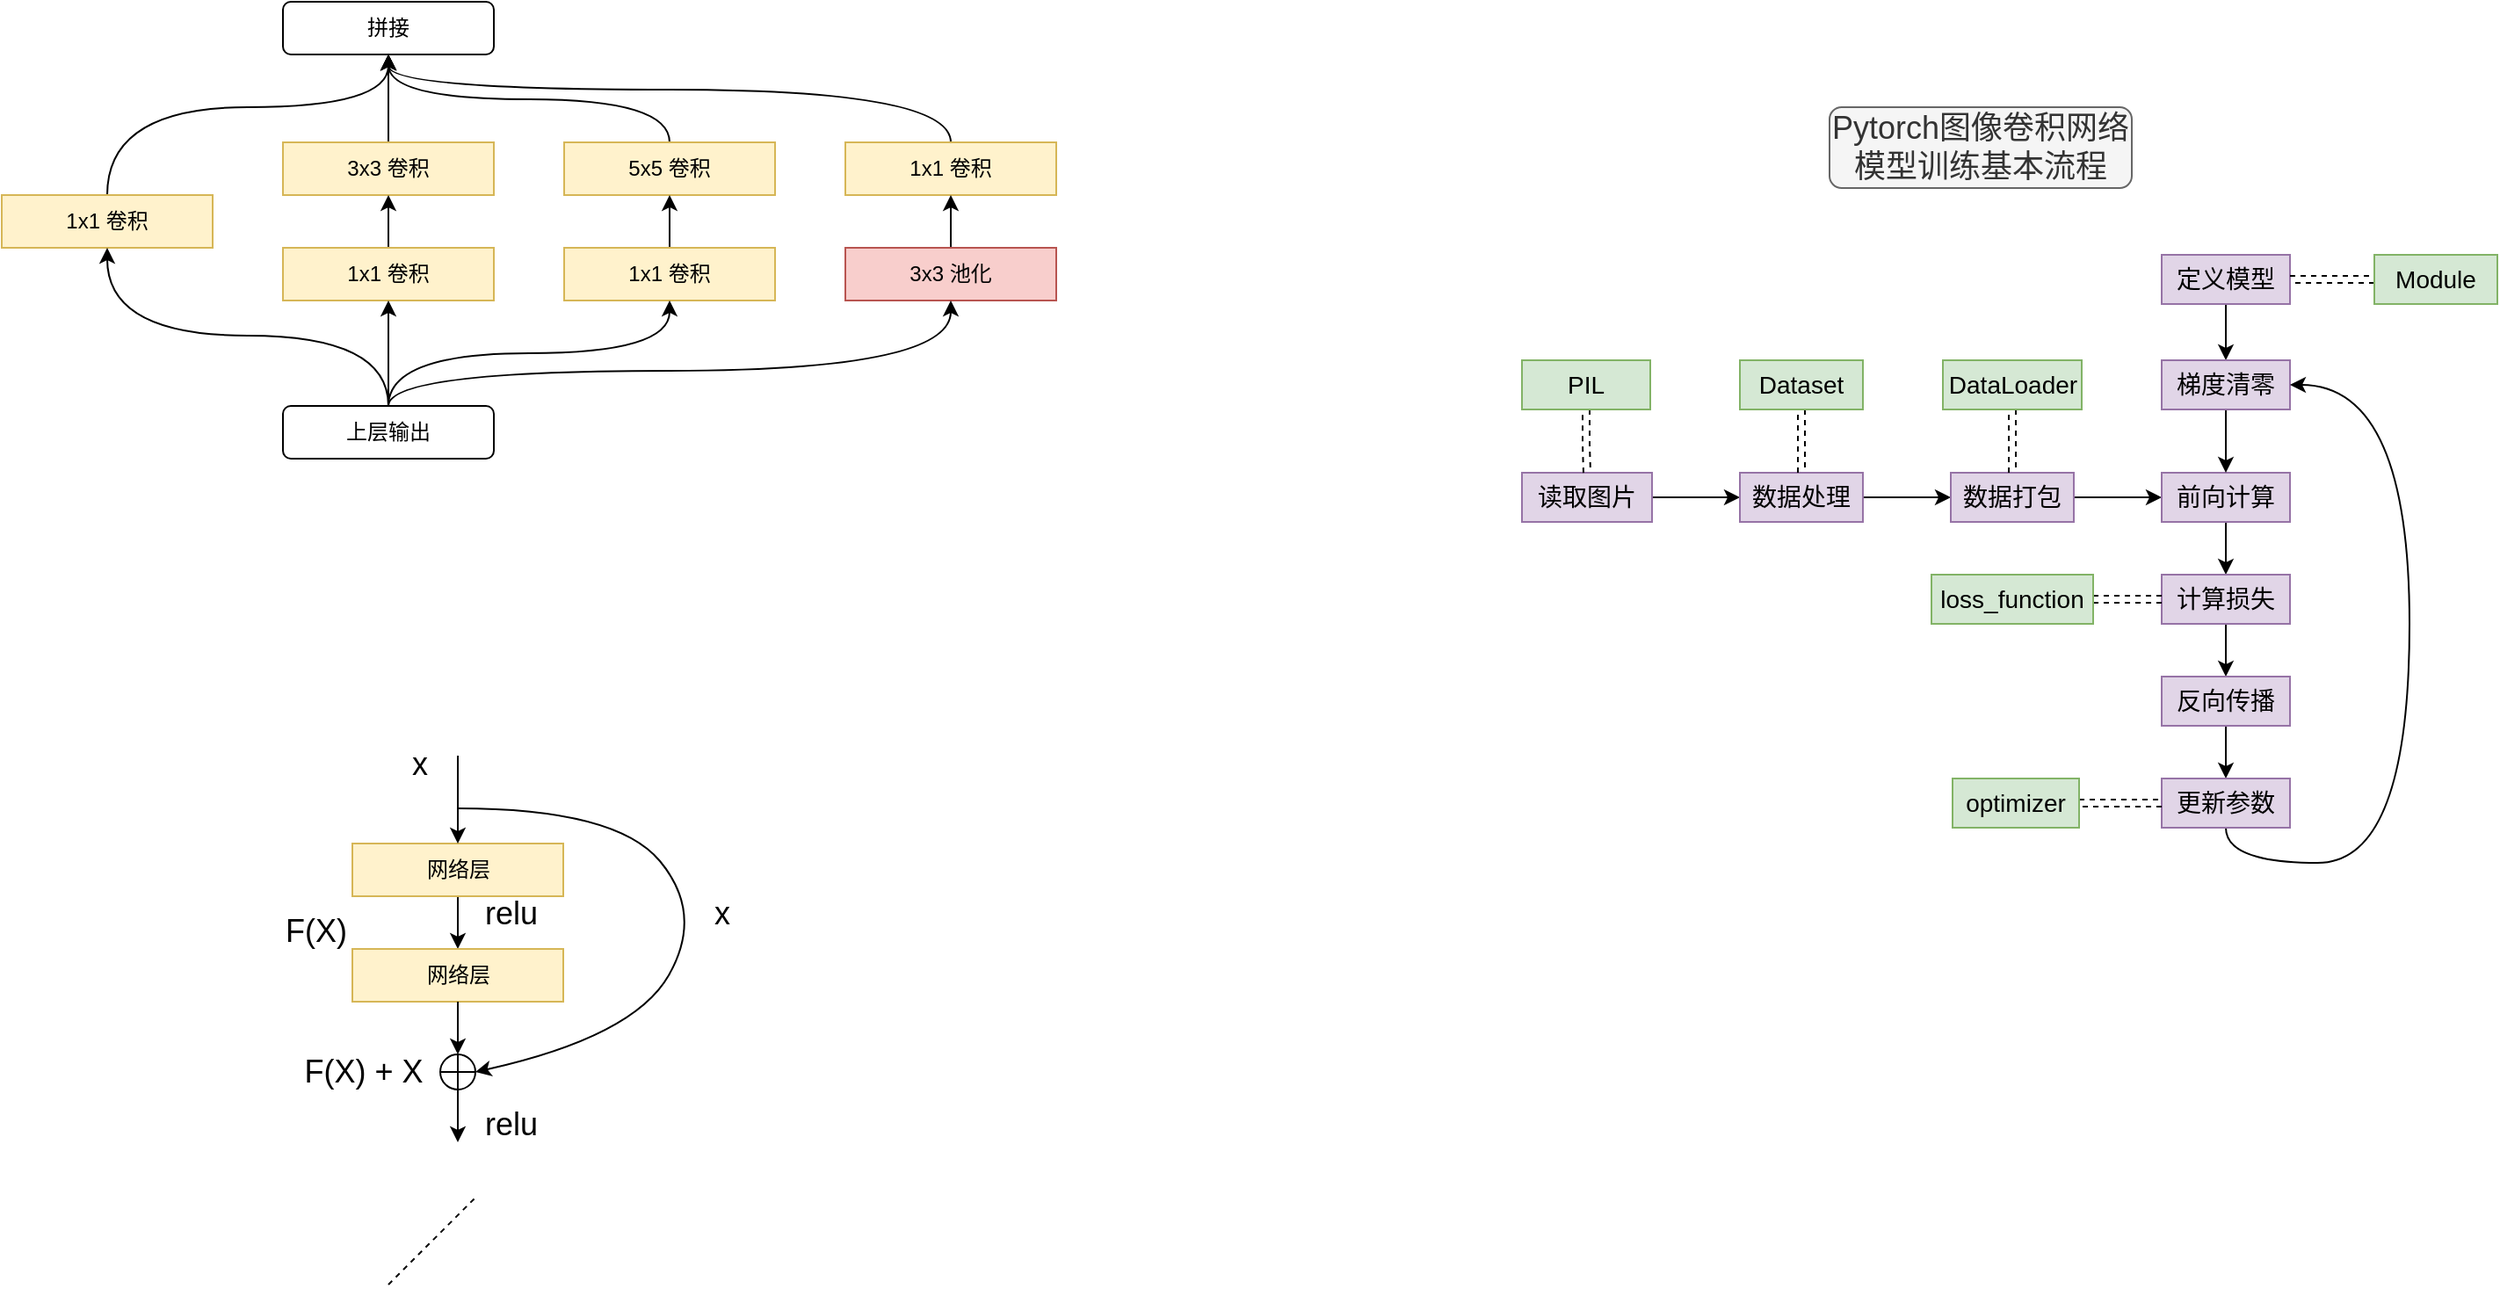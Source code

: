 <mxfile pages="1" version="11.2.8" type="github"><diagram id="anMaQUs2u8C3WaBxHiCY" name="Page-1"><mxGraphModel dx="1408" dy="699" grid="1" gridSize="10" guides="1" tooltips="1" connect="1" arrows="1" fold="1" page="1" pageScale="1" pageWidth="827" pageHeight="1169" math="0" shadow="0"><root><mxCell id="0"/><mxCell id="1" parent="0"/><mxCell id="5oGIOZy7qL1BQLj07pls-21" style="edgeStyle=orthogonalEdgeStyle;rounded=0;orthogonalLoop=1;jettySize=auto;html=1;exitX=0.5;exitY=0;exitDx=0;exitDy=0;entryX=0.5;entryY=1;entryDx=0;entryDy=0;" parent="1" source="5oGIOZy7qL1BQLj07pls-2" target="5oGIOZy7qL1BQLj07pls-9" edge="1"><mxGeometry relative="1" as="geometry"/></mxCell><mxCell id="5oGIOZy7qL1BQLj07pls-27" value="" style="edgeStyle=orthogonalEdgeStyle;orthogonalLoop=1;jettySize=auto;html=1;curved=1;" parent="1" source="5oGIOZy7qL1BQLj07pls-2" target="5oGIOZy7qL1BQLj07pls-9" edge="1"><mxGeometry relative="1" as="geometry"/></mxCell><mxCell id="5oGIOZy7qL1BQLj07pls-2" value="3x3 卷积" style="rounded=0;whiteSpace=wrap;html=1;fillColor=#fff2cc;strokeColor=#d6b656;" parent="1" vertex="1"><mxGeometry x="240" y="240" width="120" height="30" as="geometry"/></mxCell><mxCell id="5oGIOZy7qL1BQLj07pls-22" style="edgeStyle=orthogonalEdgeStyle;orthogonalLoop=1;jettySize=auto;html=1;exitX=0.5;exitY=0;exitDx=0;exitDy=0;curved=1;" parent="1" source="5oGIOZy7qL1BQLj07pls-3" edge="1"><mxGeometry relative="1" as="geometry"><mxPoint x="300" y="190" as="targetPoint"/></mxGeometry></mxCell><mxCell id="5oGIOZy7qL1BQLj07pls-3" value="5x5 卷积" style="rounded=0;whiteSpace=wrap;html=1;fillColor=#fff2cc;strokeColor=#d6b656;" parent="1" vertex="1"><mxGeometry x="400" y="240" width="120" height="30" as="geometry"/></mxCell><mxCell id="5oGIOZy7qL1BQLj07pls-23" style="edgeStyle=orthogonalEdgeStyle;orthogonalLoop=1;jettySize=auto;html=1;exitX=0.5;exitY=0;exitDx=0;exitDy=0;curved=1;" parent="1" source="5oGIOZy7qL1BQLj07pls-4" edge="1"><mxGeometry relative="1" as="geometry"><mxPoint x="300" y="190" as="targetPoint"/><Array as="points"><mxPoint x="620" y="210"/><mxPoint x="300" y="210"/></Array></mxGeometry></mxCell><mxCell id="5oGIOZy7qL1BQLj07pls-4" value="1x1 卷积" style="rounded=0;whiteSpace=wrap;html=1;fillColor=#fff2cc;strokeColor=#d6b656;" parent="1" vertex="1"><mxGeometry x="560" y="240" width="120" height="30" as="geometry"/></mxCell><mxCell id="5oGIOZy7qL1BQLj07pls-16" style="edgeStyle=orthogonalEdgeStyle;rounded=0;orthogonalLoop=1;jettySize=auto;html=1;exitX=0.5;exitY=0;exitDx=0;exitDy=0;entryX=0.5;entryY=1;entryDx=0;entryDy=0;" parent="1" source="5oGIOZy7qL1BQLj07pls-5" target="5oGIOZy7qL1BQLj07pls-2" edge="1"><mxGeometry relative="1" as="geometry"/></mxCell><mxCell id="5oGIOZy7qL1BQLj07pls-5" value="1x1 卷积" style="rounded=0;whiteSpace=wrap;html=1;fillColor=#fff2cc;strokeColor=#d6b656;" parent="1" vertex="1"><mxGeometry x="240" y="300" width="120" height="30" as="geometry"/></mxCell><mxCell id="5oGIOZy7qL1BQLj07pls-19" style="edgeStyle=orthogonalEdgeStyle;rounded=0;orthogonalLoop=1;jettySize=auto;html=1;exitX=0.5;exitY=0;exitDx=0;exitDy=0;entryX=0.5;entryY=1;entryDx=0;entryDy=0;" parent="1" source="5oGIOZy7qL1BQLj07pls-6" target="5oGIOZy7qL1BQLj07pls-3" edge="1"><mxGeometry relative="1" as="geometry"/></mxCell><mxCell id="5oGIOZy7qL1BQLj07pls-6" value="1x1 卷积" style="rounded=0;whiteSpace=wrap;html=1;fillColor=#fff2cc;strokeColor=#d6b656;" parent="1" vertex="1"><mxGeometry x="400" y="300" width="120" height="30" as="geometry"/></mxCell><mxCell id="5oGIOZy7qL1BQLj07pls-20" style="edgeStyle=orthogonalEdgeStyle;rounded=0;orthogonalLoop=1;jettySize=auto;html=1;exitX=0.5;exitY=0;exitDx=0;exitDy=0;entryX=0.5;entryY=1;entryDx=0;entryDy=0;" parent="1" source="5oGIOZy7qL1BQLj07pls-7" target="5oGIOZy7qL1BQLj07pls-4" edge="1"><mxGeometry relative="1" as="geometry"/></mxCell><mxCell id="5oGIOZy7qL1BQLj07pls-7" value="3x3 池化" style="rounded=0;whiteSpace=wrap;html=1;fillColor=#f8cecc;strokeColor=#b85450;" parent="1" vertex="1"><mxGeometry x="560" y="300" width="120" height="30" as="geometry"/></mxCell><mxCell id="5oGIOZy7qL1BQLj07pls-24" style="edgeStyle=orthogonalEdgeStyle;orthogonalLoop=1;jettySize=auto;html=1;exitX=0.5;exitY=0;exitDx=0;exitDy=0;entryX=0.5;entryY=1;entryDx=0;entryDy=0;curved=1;" parent="1" source="5oGIOZy7qL1BQLj07pls-8" target="5oGIOZy7qL1BQLj07pls-9" edge="1"><mxGeometry relative="1" as="geometry"><Array as="points"><mxPoint x="140" y="220"/><mxPoint x="300" y="220"/></Array></mxGeometry></mxCell><mxCell id="5oGIOZy7qL1BQLj07pls-8" value="1x1 卷积" style="rounded=0;whiteSpace=wrap;html=1;fillColor=#fff2cc;strokeColor=#d6b656;" parent="1" vertex="1"><mxGeometry x="80" y="270" width="120" height="30" as="geometry"/></mxCell><mxCell id="5oGIOZy7qL1BQLj07pls-9" value="拼接" style="rounded=1;whiteSpace=wrap;html=1;" parent="1" vertex="1"><mxGeometry x="240" y="160" width="120" height="30" as="geometry"/></mxCell><mxCell id="5oGIOZy7qL1BQLj07pls-12" style="edgeStyle=orthogonalEdgeStyle;orthogonalLoop=1;jettySize=auto;html=1;exitX=0.5;exitY=0;exitDx=0;exitDy=0;entryX=0.5;entryY=1;entryDx=0;entryDy=0;curved=1;" parent="1" source="5oGIOZy7qL1BQLj07pls-10" target="5oGIOZy7qL1BQLj07pls-5" edge="1"><mxGeometry relative="1" as="geometry"/></mxCell><mxCell id="5oGIOZy7qL1BQLj07pls-13" style="edgeStyle=orthogonalEdgeStyle;orthogonalLoop=1;jettySize=auto;html=1;exitX=0.5;exitY=0;exitDx=0;exitDy=0;entryX=0.5;entryY=1;entryDx=0;entryDy=0;curved=1;" parent="1" source="5oGIOZy7qL1BQLj07pls-10" target="5oGIOZy7qL1BQLj07pls-6" edge="1"><mxGeometry relative="1" as="geometry"/></mxCell><mxCell id="5oGIOZy7qL1BQLj07pls-14" style="edgeStyle=orthogonalEdgeStyle;orthogonalLoop=1;jettySize=auto;html=1;exitX=0.5;exitY=0;exitDx=0;exitDy=0;entryX=0.5;entryY=1;entryDx=0;entryDy=0;curved=1;" parent="1" source="5oGIOZy7qL1BQLj07pls-10" target="5oGIOZy7qL1BQLj07pls-7" edge="1"><mxGeometry relative="1" as="geometry"><Array as="points"><mxPoint x="300" y="370"/><mxPoint x="620" y="370"/></Array></mxGeometry></mxCell><mxCell id="5oGIOZy7qL1BQLj07pls-15" style="edgeStyle=orthogonalEdgeStyle;orthogonalLoop=1;jettySize=auto;html=1;exitX=0.5;exitY=0;exitDx=0;exitDy=0;entryX=0.5;entryY=1;entryDx=0;entryDy=0;curved=1;" parent="1" source="5oGIOZy7qL1BQLj07pls-10" target="5oGIOZy7qL1BQLj07pls-8" edge="1"><mxGeometry relative="1" as="geometry"><Array as="points"><mxPoint x="300" y="350"/><mxPoint x="140" y="350"/></Array></mxGeometry></mxCell><mxCell id="5oGIOZy7qL1BQLj07pls-10" value="上层输出" style="rounded=1;whiteSpace=wrap;html=1;" parent="1" vertex="1"><mxGeometry x="240" y="390" width="120" height="30" as="geometry"/></mxCell><mxCell id="vIks33bnxPQX8k0uQy13-7" style="edgeStyle=orthogonalEdgeStyle;rounded=0;orthogonalLoop=1;jettySize=auto;html=1;exitX=0.5;exitY=1;exitDx=0;exitDy=0;entryX=0.5;entryY=0;entryDx=0;entryDy=0;fontSize=18;" edge="1" parent="1" source="vIks33bnxPQX8k0uQy13-2" target="vIks33bnxPQX8k0uQy13-3"><mxGeometry relative="1" as="geometry"/></mxCell><mxCell id="vIks33bnxPQX8k0uQy13-2" value="网络层" style="rounded=0;whiteSpace=wrap;html=1;fillColor=#fff2cc;strokeColor=#d6b656;" vertex="1" parent="1"><mxGeometry x="279.5" y="639" width="120" height="30" as="geometry"/></mxCell><mxCell id="vIks33bnxPQX8k0uQy13-8" style="edgeStyle=orthogonalEdgeStyle;rounded=0;orthogonalLoop=1;jettySize=auto;html=1;exitX=0.5;exitY=1;exitDx=0;exitDy=0;fontSize=18;" edge="1" parent="1" source="vIks33bnxPQX8k0uQy13-12"><mxGeometry relative="1" as="geometry"><mxPoint x="339.5" y="809" as="targetPoint"/></mxGeometry></mxCell><mxCell id="vIks33bnxPQX8k0uQy13-3" value="网络层" style="rounded=0;whiteSpace=wrap;html=1;fillColor=#fff2cc;strokeColor=#d6b656;" vertex="1" parent="1"><mxGeometry x="279.5" y="699" width="120" height="30" as="geometry"/></mxCell><mxCell id="vIks33bnxPQX8k0uQy13-4" value="" style="endArrow=classic;html=1;entryX=0.5;entryY=0;entryDx=0;entryDy=0;" edge="1" parent="1" target="vIks33bnxPQX8k0uQy13-2"><mxGeometry width="50" height="50" relative="1" as="geometry"><mxPoint x="339.5" y="589" as="sourcePoint"/><mxPoint x="169.5" y="749" as="targetPoint"/></mxGeometry></mxCell><mxCell id="vIks33bnxPQX8k0uQy13-5" value="x" style="text;html=1;strokeColor=none;fillColor=none;align=center;verticalAlign=middle;whiteSpace=wrap;rounded=0;strokeWidth=1;fontSize=18;" vertex="1" parent="1"><mxGeometry x="298.5" y="584" width="38" height="20" as="geometry"/></mxCell><mxCell id="vIks33bnxPQX8k0uQy13-9" value="" style="endArrow=classic;html=1;fontSize=18;curved=1;entryX=1;entryY=0.5;entryDx=0;entryDy=0;" edge="1" parent="1" target="vIks33bnxPQX8k0uQy13-12"><mxGeometry width="50" height="50" relative="1" as="geometry"><mxPoint x="339.5" y="619" as="sourcePoint"/><mxPoint x="339.5" y="769" as="targetPoint"/><Array as="points"><mxPoint x="429.5" y="619"/><mxPoint x="479.5" y="679"/><mxPoint x="439.5" y="749"/></Array></mxGeometry></mxCell><mxCell id="vIks33bnxPQX8k0uQy13-10" value="x" style="text;html=1;strokeColor=none;fillColor=none;align=center;verticalAlign=middle;whiteSpace=wrap;rounded=0;strokeWidth=1;fontSize=18;" vertex="1" parent="1"><mxGeometry x="470.5" y="669" width="38" height="20" as="geometry"/></mxCell><mxCell id="vIks33bnxPQX8k0uQy13-11" value="relu" style="text;html=1;strokeColor=none;fillColor=none;align=center;verticalAlign=middle;whiteSpace=wrap;rounded=0;fontSize=18;" vertex="1" parent="1"><mxGeometry x="349.5" y="669" width="40" height="20" as="geometry"/></mxCell><mxCell id="vIks33bnxPQX8k0uQy13-12" value="" style="shape=orEllipse;perimeter=ellipsePerimeter;whiteSpace=wrap;html=1;backgroundOutline=1;strokeWidth=1;fontSize=18;" vertex="1" parent="1"><mxGeometry x="329.5" y="759" width="20" height="20" as="geometry"/></mxCell><mxCell id="vIks33bnxPQX8k0uQy13-13" style="edgeStyle=orthogonalEdgeStyle;rounded=0;orthogonalLoop=1;jettySize=auto;html=1;exitX=0.5;exitY=1;exitDx=0;exitDy=0;fontSize=18;" edge="1" parent="1" source="vIks33bnxPQX8k0uQy13-3" target="vIks33bnxPQX8k0uQy13-12"><mxGeometry relative="1" as="geometry"><mxPoint x="339.5" y="809" as="targetPoint"/><mxPoint x="339.5" y="729" as="sourcePoint"/></mxGeometry></mxCell><mxCell id="vIks33bnxPQX8k0uQy13-14" value="F(X)" style="text;html=1;strokeColor=none;fillColor=none;align=center;verticalAlign=middle;whiteSpace=wrap;rounded=0;strokeWidth=1;fontSize=18;" vertex="1" parent="1"><mxGeometry x="239.5" y="679" width="38" height="20" as="geometry"/></mxCell><mxCell id="vIks33bnxPQX8k0uQy13-15" value="F(X) + X" style="text;html=1;strokeColor=none;fillColor=none;align=center;verticalAlign=middle;whiteSpace=wrap;rounded=0;strokeWidth=1;fontSize=18;" vertex="1" parent="1"><mxGeometry x="245.5" y="759" width="80" height="20" as="geometry"/></mxCell><mxCell id="vIks33bnxPQX8k0uQy13-16" value="relu" style="text;html=1;strokeColor=none;fillColor=none;align=center;verticalAlign=middle;whiteSpace=wrap;rounded=0;fontSize=18;" vertex="1" parent="1"><mxGeometry x="349.5" y="789" width="40" height="20" as="geometry"/></mxCell><mxCell id="vIks33bnxPQX8k0uQy13-17" value="Pytorch图像卷积网络模型训练基本流程" style="rounded=1;whiteSpace=wrap;html=1;strokeWidth=1;fontSize=18;fillColor=#f5f5f5;strokeColor=#666666;fontColor=#333333;" vertex="1" parent="1"><mxGeometry x="1120" y="220" width="172" height="46" as="geometry"/></mxCell><mxCell id="vIks33bnxPQX8k0uQy13-38" style="edgeStyle=orthogonalEdgeStyle;curved=1;orthogonalLoop=1;jettySize=auto;html=1;exitX=1;exitY=0.5;exitDx=0;exitDy=0;entryX=0;entryY=0.5;entryDx=0;entryDy=0;fontSize=14;" edge="1" parent="1" source="vIks33bnxPQX8k0uQy13-18" target="vIks33bnxPQX8k0uQy13-19"><mxGeometry relative="1" as="geometry"/></mxCell><mxCell id="vIks33bnxPQX8k0uQy13-18" value="读取图片" style="rounded=0;whiteSpace=wrap;html=1;strokeWidth=1;fontSize=14;fillColor=#e1d5e7;strokeColor=#9673a6;" vertex="1" parent="1"><mxGeometry x="945" y="428" width="74" height="28" as="geometry"/></mxCell><mxCell id="vIks33bnxPQX8k0uQy13-39" style="edgeStyle=orthogonalEdgeStyle;curved=1;orthogonalLoop=1;jettySize=auto;html=1;exitX=1;exitY=0.5;exitDx=0;exitDy=0;entryX=0;entryY=0.5;entryDx=0;entryDy=0;fontSize=14;" edge="1" parent="1" source="vIks33bnxPQX8k0uQy13-19" target="vIks33bnxPQX8k0uQy13-21"><mxGeometry relative="1" as="geometry"/></mxCell><mxCell id="vIks33bnxPQX8k0uQy13-19" value="数据处理" style="rounded=0;whiteSpace=wrap;html=1;strokeWidth=1;fontSize=14;fillColor=#e1d5e7;strokeColor=#9673a6;" vertex="1" parent="1"><mxGeometry x="1069" y="428" width="70" height="28" as="geometry"/></mxCell><mxCell id="vIks33bnxPQX8k0uQy13-45" style="edgeStyle=orthogonalEdgeStyle;curved=1;orthogonalLoop=1;jettySize=auto;html=1;exitX=1;exitY=0.5;exitDx=0;exitDy=0;entryX=0;entryY=0.5;entryDx=0;entryDy=0;fontSize=14;" edge="1" parent="1" source="vIks33bnxPQX8k0uQy13-21" target="vIks33bnxPQX8k0uQy13-27"><mxGeometry relative="1" as="geometry"><mxPoint x="1259" y="451" as="sourcePoint"/></mxGeometry></mxCell><mxCell id="vIks33bnxPQX8k0uQy13-21" value="数据打包" style="rounded=0;whiteSpace=wrap;html=1;strokeWidth=1;fontSize=14;fillColor=#e1d5e7;strokeColor=#9673a6;" vertex="1" parent="1"><mxGeometry x="1189" y="428" width="70" height="28" as="geometry"/></mxCell><mxCell id="vIks33bnxPQX8k0uQy13-47" style="edgeStyle=orthogonalEdgeStyle;curved=1;orthogonalLoop=1;jettySize=auto;html=1;exitX=0.5;exitY=1;exitDx=0;exitDy=0;entryX=0.5;entryY=0;entryDx=0;entryDy=0;fontSize=14;" edge="1" parent="1" source="vIks33bnxPQX8k0uQy13-26" target="vIks33bnxPQX8k0uQy13-28"><mxGeometry relative="1" as="geometry"/></mxCell><mxCell id="vIks33bnxPQX8k0uQy13-26" value="定义模型" style="rounded=0;whiteSpace=wrap;html=1;strokeWidth=1;fontSize=14;fillColor=#e1d5e7;strokeColor=#9673a6;" vertex="1" parent="1"><mxGeometry x="1309" y="304" width="73" height="28" as="geometry"/></mxCell><mxCell id="vIks33bnxPQX8k0uQy13-49" style="edgeStyle=orthogonalEdgeStyle;curved=1;orthogonalLoop=1;jettySize=auto;html=1;exitX=0.5;exitY=1;exitDx=0;exitDy=0;fontSize=14;" edge="1" parent="1" source="vIks33bnxPQX8k0uQy13-27" target="vIks33bnxPQX8k0uQy13-29"><mxGeometry relative="1" as="geometry"/></mxCell><mxCell id="vIks33bnxPQX8k0uQy13-27" value="前向计算" style="rounded=0;whiteSpace=wrap;html=1;strokeWidth=1;fontSize=14;fillColor=#e1d5e7;strokeColor=#9673a6;" vertex="1" parent="1"><mxGeometry x="1309" y="428" width="73" height="28" as="geometry"/></mxCell><mxCell id="vIks33bnxPQX8k0uQy13-48" style="edgeStyle=orthogonalEdgeStyle;curved=1;orthogonalLoop=1;jettySize=auto;html=1;exitX=0.5;exitY=1;exitDx=0;exitDy=0;fontSize=14;" edge="1" parent="1" source="vIks33bnxPQX8k0uQy13-28" target="vIks33bnxPQX8k0uQy13-27"><mxGeometry relative="1" as="geometry"/></mxCell><mxCell id="vIks33bnxPQX8k0uQy13-28" value="梯度清零" style="rounded=0;whiteSpace=wrap;html=1;strokeWidth=1;fontSize=14;fillColor=#e1d5e7;strokeColor=#9673a6;" vertex="1" parent="1"><mxGeometry x="1309" y="364" width="73" height="28" as="geometry"/></mxCell><mxCell id="vIks33bnxPQX8k0uQy13-51" style="edgeStyle=orthogonalEdgeStyle;curved=1;orthogonalLoop=1;jettySize=auto;html=1;exitX=0.5;exitY=1;exitDx=0;exitDy=0;entryX=0.5;entryY=0;entryDx=0;entryDy=0;fontSize=14;" edge="1" parent="1" source="vIks33bnxPQX8k0uQy13-29" target="vIks33bnxPQX8k0uQy13-30"><mxGeometry relative="1" as="geometry"/></mxCell><mxCell id="vIks33bnxPQX8k0uQy13-29" value="计算损失" style="rounded=0;whiteSpace=wrap;html=1;strokeWidth=1;fontSize=14;fillColor=#e1d5e7;strokeColor=#9673a6;" vertex="1" parent="1"><mxGeometry x="1309" y="486" width="73" height="28" as="geometry"/></mxCell><mxCell id="vIks33bnxPQX8k0uQy13-52" style="edgeStyle=orthogonalEdgeStyle;curved=1;orthogonalLoop=1;jettySize=auto;html=1;exitX=0.5;exitY=1;exitDx=0;exitDy=0;entryX=0.5;entryY=0;entryDx=0;entryDy=0;fontSize=14;" edge="1" parent="1" source="vIks33bnxPQX8k0uQy13-30" target="vIks33bnxPQX8k0uQy13-31"><mxGeometry relative="1" as="geometry"/></mxCell><mxCell id="vIks33bnxPQX8k0uQy13-30" value="反向传播" style="rounded=0;whiteSpace=wrap;html=1;strokeWidth=1;fontSize=14;fillColor=#e1d5e7;strokeColor=#9673a6;" vertex="1" parent="1"><mxGeometry x="1309" y="544" width="73" height="28" as="geometry"/></mxCell><mxCell id="vIks33bnxPQX8k0uQy13-53" style="edgeStyle=orthogonalEdgeStyle;curved=1;orthogonalLoop=1;jettySize=auto;html=1;exitX=0.5;exitY=1;exitDx=0;exitDy=0;entryX=1;entryY=0.5;entryDx=0;entryDy=0;fontSize=14;" edge="1" parent="1" source="vIks33bnxPQX8k0uQy13-31" target="vIks33bnxPQX8k0uQy13-28"><mxGeometry relative="1" as="geometry"><Array as="points"><mxPoint x="1346" y="650"/><mxPoint x="1450" y="650"/><mxPoint x="1450" y="378"/></Array></mxGeometry></mxCell><mxCell id="vIks33bnxPQX8k0uQy13-31" value="更新参数" style="rounded=0;whiteSpace=wrap;html=1;strokeWidth=1;fontSize=14;fillColor=#e1d5e7;strokeColor=#9673a6;" vertex="1" parent="1"><mxGeometry x="1309" y="602" width="73" height="28" as="geometry"/></mxCell><mxCell id="vIks33bnxPQX8k0uQy13-55" style="edgeStyle=orthogonalEdgeStyle;curved=1;orthogonalLoop=1;jettySize=auto;html=1;exitX=0.5;exitY=1;exitDx=0;exitDy=0;fontSize=14;dashed=1;shape=link;" edge="1" parent="1" source="vIks33bnxPQX8k0uQy13-32" target="vIks33bnxPQX8k0uQy13-18"><mxGeometry relative="1" as="geometry"/></mxCell><mxCell id="vIks33bnxPQX8k0uQy13-32" value="PIL" style="rounded=0;whiteSpace=wrap;html=1;strokeWidth=1;fontSize=14;fillColor=#d5e8d4;strokeColor=#82b366;" vertex="1" parent="1"><mxGeometry x="945" y="364" width="73" height="28" as="geometry"/></mxCell><mxCell id="vIks33bnxPQX8k0uQy13-56" style="edgeStyle=orthogonalEdgeStyle;curved=1;orthogonalLoop=1;jettySize=auto;html=1;exitX=0.5;exitY=1;exitDx=0;exitDy=0;fontSize=14;dashed=1;shape=link;" edge="1" parent="1" source="vIks33bnxPQX8k0uQy13-33" target="vIks33bnxPQX8k0uQy13-19"><mxGeometry relative="1" as="geometry"/></mxCell><mxCell id="vIks33bnxPQX8k0uQy13-33" value="Dataset" style="rounded=0;whiteSpace=wrap;html=1;strokeWidth=1;fontSize=14;fillColor=#d5e8d4;strokeColor=#82b366;" vertex="1" parent="1"><mxGeometry x="1069" y="364" width="70" height="28" as="geometry"/></mxCell><mxCell id="vIks33bnxPQX8k0uQy13-57" style="edgeStyle=orthogonalEdgeStyle;curved=1;orthogonalLoop=1;jettySize=auto;html=1;exitX=0.5;exitY=1;exitDx=0;exitDy=0;entryX=0.5;entryY=0;entryDx=0;entryDy=0;fontSize=14;dashed=1;shape=link;" edge="1" parent="1" source="vIks33bnxPQX8k0uQy13-34" target="vIks33bnxPQX8k0uQy13-21"><mxGeometry relative="1" as="geometry"/></mxCell><mxCell id="vIks33bnxPQX8k0uQy13-34" value="DataLoader" style="rounded=0;whiteSpace=wrap;html=1;strokeWidth=1;fontSize=14;fillColor=#d5e8d4;strokeColor=#82b366;" vertex="1" parent="1"><mxGeometry x="1184.5" y="364" width="79" height="28" as="geometry"/></mxCell><mxCell id="vIks33bnxPQX8k0uQy13-58" style="edgeStyle=orthogonalEdgeStyle;curved=1;orthogonalLoop=1;jettySize=auto;html=1;exitX=0;exitY=0.5;exitDx=0;exitDy=0;entryX=1;entryY=0.5;entryDx=0;entryDy=0;fontSize=14;dashed=1;shape=link;" edge="1" parent="1" source="vIks33bnxPQX8k0uQy13-35" target="vIks33bnxPQX8k0uQy13-26"><mxGeometry relative="1" as="geometry"/></mxCell><mxCell id="vIks33bnxPQX8k0uQy13-35" value="Module" style="rounded=0;whiteSpace=wrap;html=1;strokeWidth=1;fontSize=14;fillColor=#d5e8d4;strokeColor=#82b366;" vertex="1" parent="1"><mxGeometry x="1430" y="304" width="70" height="28" as="geometry"/></mxCell><mxCell id="vIks33bnxPQX8k0uQy13-54" value="" style="endArrow=none;dashed=1;html=1;fontSize=14;" edge="1" parent="1"><mxGeometry width="50" height="50" relative="1" as="geometry"><mxPoint x="300" y="890" as="sourcePoint"/><mxPoint x="350" y="840" as="targetPoint"/></mxGeometry></mxCell><mxCell id="vIks33bnxPQX8k0uQy13-62" style="edgeStyle=orthogonalEdgeStyle;curved=1;orthogonalLoop=1;jettySize=auto;html=1;exitX=1;exitY=0.5;exitDx=0;exitDy=0;entryX=0;entryY=0.5;entryDx=0;entryDy=0;fontSize=14;dashed=1;shape=link;" edge="1" parent="1" source="vIks33bnxPQX8k0uQy13-59" target="vIks33bnxPQX8k0uQy13-31"><mxGeometry relative="1" as="geometry"/></mxCell><mxCell id="vIks33bnxPQX8k0uQy13-59" value="optimizer" style="rounded=0;whiteSpace=wrap;html=1;strokeWidth=1;fontSize=14;fillColor=#d5e8d4;strokeColor=#82b366;" vertex="1" parent="1"><mxGeometry x="1190" y="602" width="72" height="28" as="geometry"/></mxCell><mxCell id="vIks33bnxPQX8k0uQy13-65" style="edgeStyle=orthogonalEdgeStyle;shape=link;curved=1;orthogonalLoop=1;jettySize=auto;html=1;exitX=1;exitY=0.5;exitDx=0;exitDy=0;entryX=0;entryY=0.5;entryDx=0;entryDy=0;dashed=1;fontSize=14;" edge="1" parent="1" source="vIks33bnxPQX8k0uQy13-63" target="vIks33bnxPQX8k0uQy13-29"><mxGeometry relative="1" as="geometry"/></mxCell><mxCell id="vIks33bnxPQX8k0uQy13-63" value="loss_function" style="rounded=0;whiteSpace=wrap;html=1;strokeWidth=1;fontSize=14;fillColor=#d5e8d4;strokeColor=#82b366;" vertex="1" parent="1"><mxGeometry x="1178" y="486" width="92" height="28" as="geometry"/></mxCell></root></mxGraphModel></diagram></mxfile>